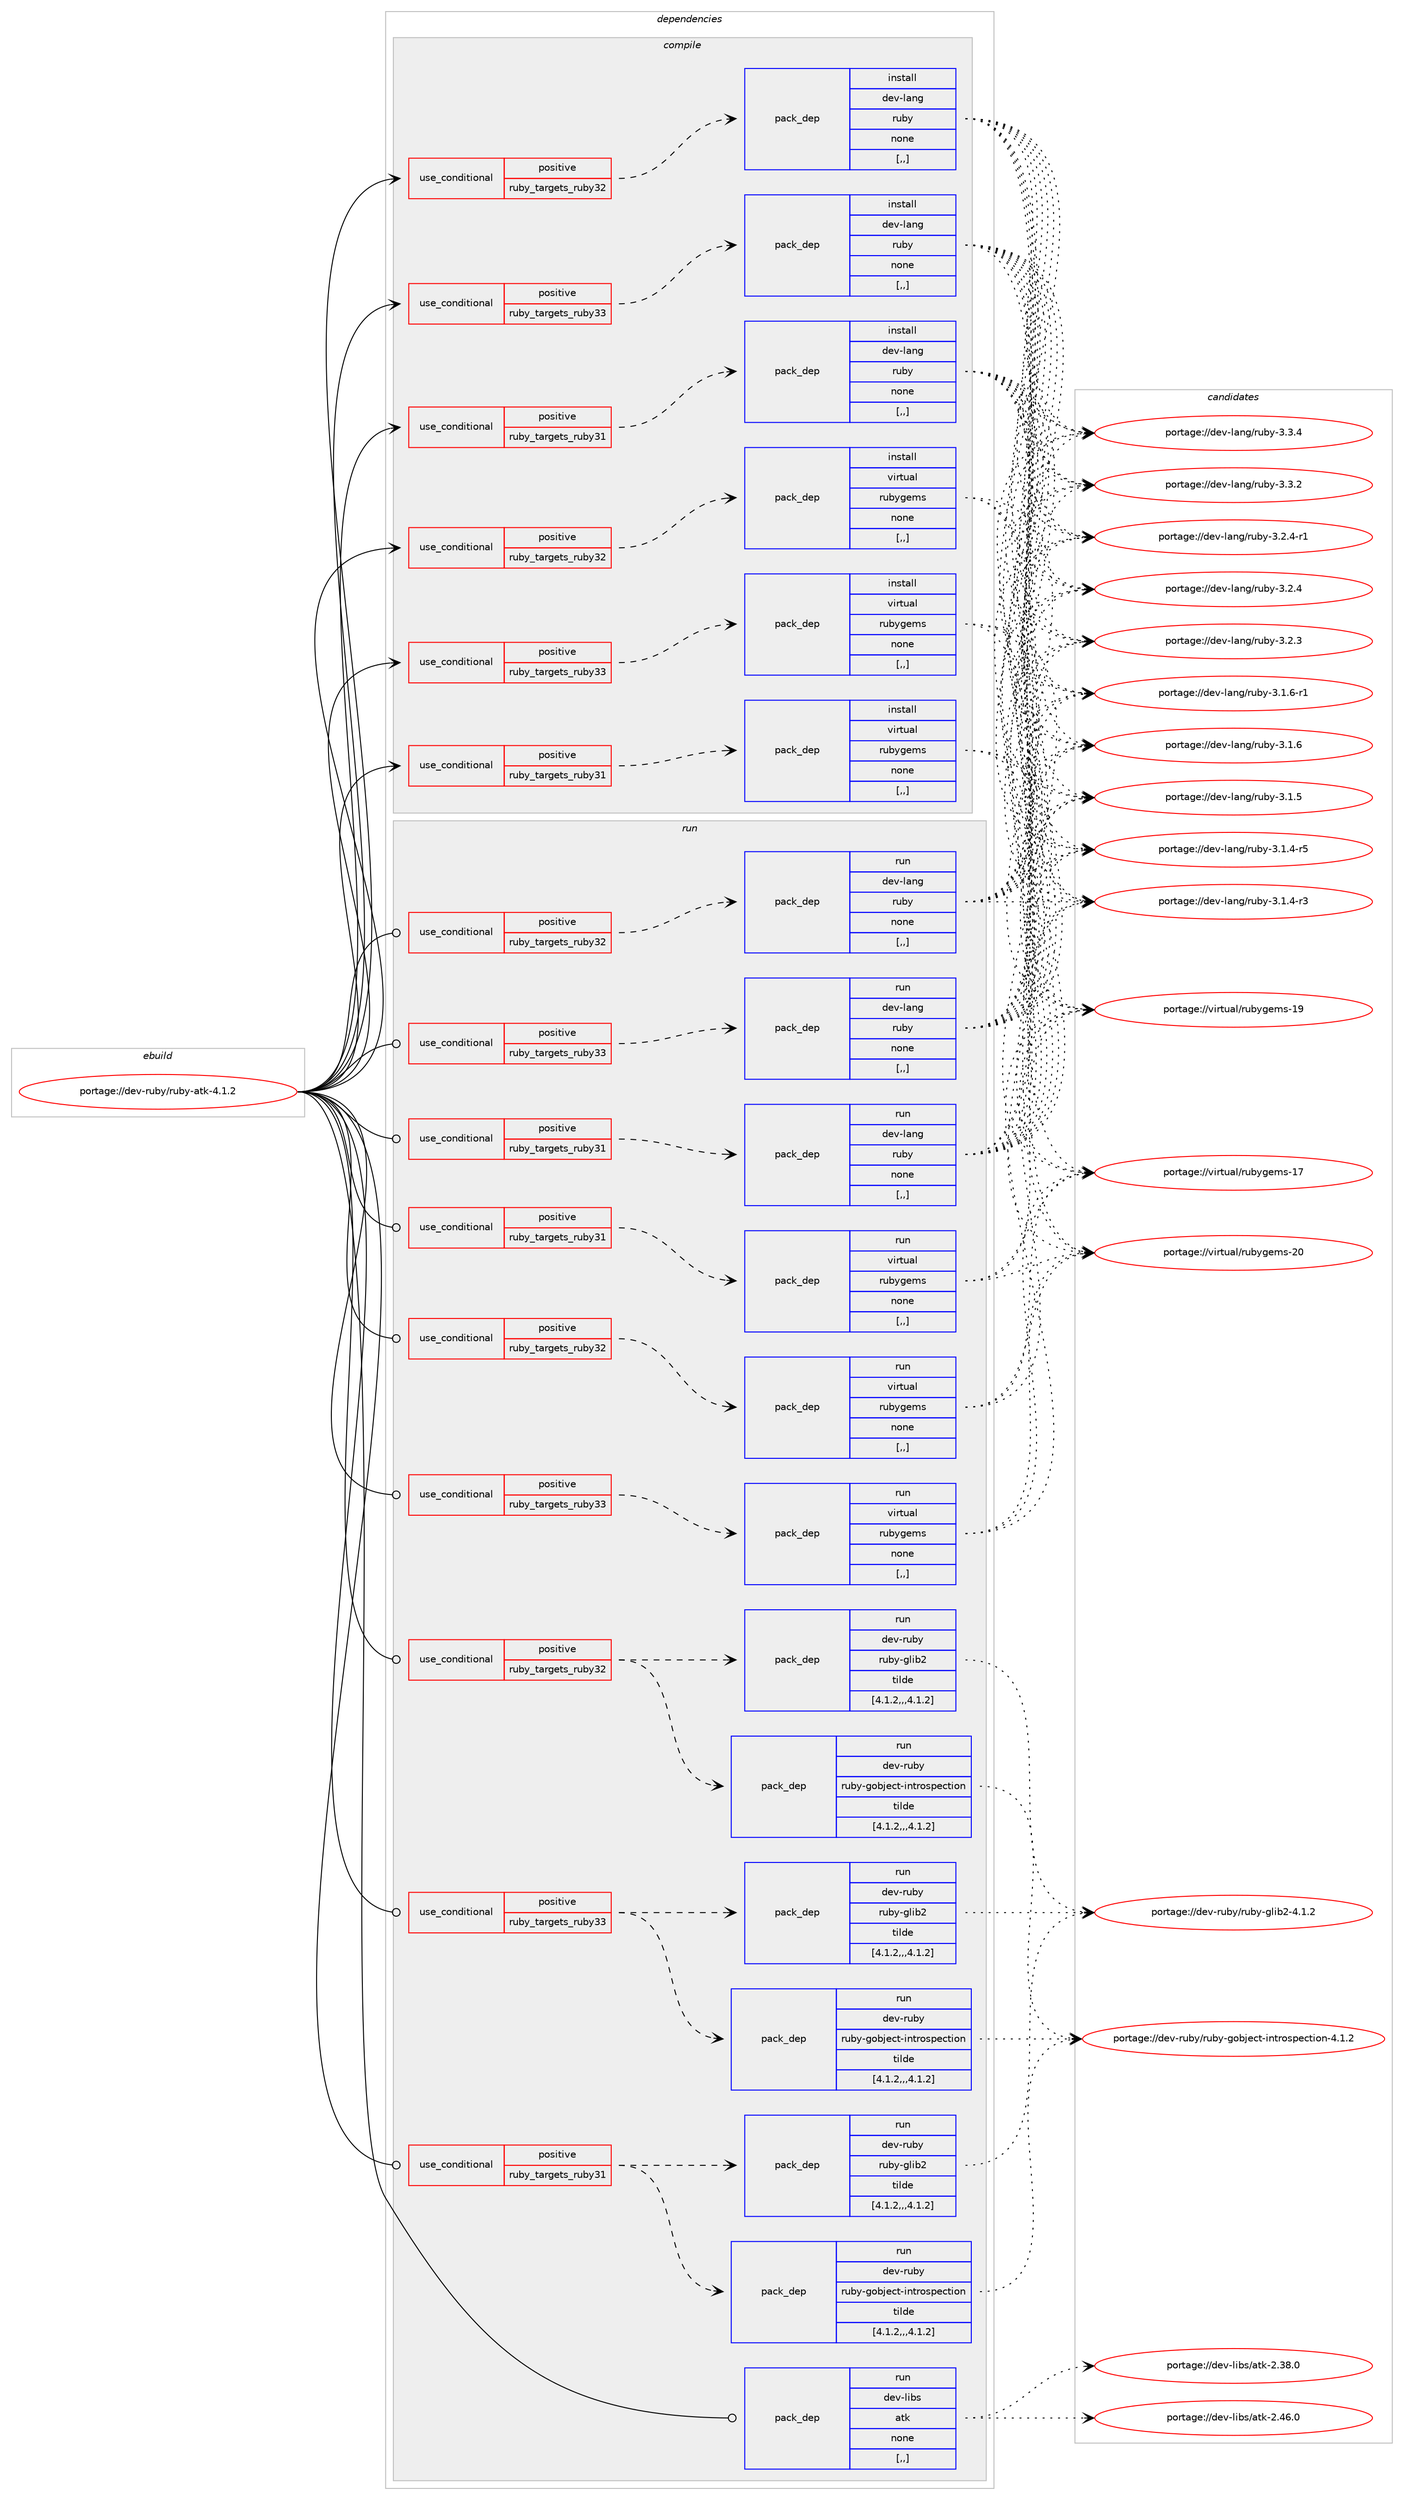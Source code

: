 digraph prolog {

# *************
# Graph options
# *************

newrank=true;
concentrate=true;
compound=true;
graph [rankdir=LR,fontname=Helvetica,fontsize=10,ranksep=1.5];#, ranksep=2.5, nodesep=0.2];
edge  [arrowhead=vee];
node  [fontname=Helvetica,fontsize=10];

# **********
# The ebuild
# **********

subgraph cluster_leftcol {
color=gray;
label=<<i>ebuild</i>>;
id [label="portage://dev-ruby/ruby-atk-4.1.2", color=red, width=4, href="../dev-ruby/ruby-atk-4.1.2.svg"];
}

# ****************
# The dependencies
# ****************

subgraph cluster_midcol {
color=gray;
label=<<i>dependencies</i>>;
subgraph cluster_compile {
fillcolor="#eeeeee";
style=filled;
label=<<i>compile</i>>;
subgraph cond55205 {
dependency200118 [label=<<TABLE BORDER="0" CELLBORDER="1" CELLSPACING="0" CELLPADDING="4"><TR><TD ROWSPAN="3" CELLPADDING="10">use_conditional</TD></TR><TR><TD>positive</TD></TR><TR><TD>ruby_targets_ruby31</TD></TR></TABLE>>, shape=none, color=red];
subgraph pack143512 {
dependency200119 [label=<<TABLE BORDER="0" CELLBORDER="1" CELLSPACING="0" CELLPADDING="4" WIDTH="220"><TR><TD ROWSPAN="6" CELLPADDING="30">pack_dep</TD></TR><TR><TD WIDTH="110">install</TD></TR><TR><TD>dev-lang</TD></TR><TR><TD>ruby</TD></TR><TR><TD>none</TD></TR><TR><TD>[,,]</TD></TR></TABLE>>, shape=none, color=blue];
}
dependency200118:e -> dependency200119:w [weight=20,style="dashed",arrowhead="vee"];
}
id:e -> dependency200118:w [weight=20,style="solid",arrowhead="vee"];
subgraph cond55206 {
dependency200120 [label=<<TABLE BORDER="0" CELLBORDER="1" CELLSPACING="0" CELLPADDING="4"><TR><TD ROWSPAN="3" CELLPADDING="10">use_conditional</TD></TR><TR><TD>positive</TD></TR><TR><TD>ruby_targets_ruby31</TD></TR></TABLE>>, shape=none, color=red];
subgraph pack143513 {
dependency200121 [label=<<TABLE BORDER="0" CELLBORDER="1" CELLSPACING="0" CELLPADDING="4" WIDTH="220"><TR><TD ROWSPAN="6" CELLPADDING="30">pack_dep</TD></TR><TR><TD WIDTH="110">install</TD></TR><TR><TD>virtual</TD></TR><TR><TD>rubygems</TD></TR><TR><TD>none</TD></TR><TR><TD>[,,]</TD></TR></TABLE>>, shape=none, color=blue];
}
dependency200120:e -> dependency200121:w [weight=20,style="dashed",arrowhead="vee"];
}
id:e -> dependency200120:w [weight=20,style="solid",arrowhead="vee"];
subgraph cond55207 {
dependency200122 [label=<<TABLE BORDER="0" CELLBORDER="1" CELLSPACING="0" CELLPADDING="4"><TR><TD ROWSPAN="3" CELLPADDING="10">use_conditional</TD></TR><TR><TD>positive</TD></TR><TR><TD>ruby_targets_ruby32</TD></TR></TABLE>>, shape=none, color=red];
subgraph pack143514 {
dependency200123 [label=<<TABLE BORDER="0" CELLBORDER="1" CELLSPACING="0" CELLPADDING="4" WIDTH="220"><TR><TD ROWSPAN="6" CELLPADDING="30">pack_dep</TD></TR><TR><TD WIDTH="110">install</TD></TR><TR><TD>dev-lang</TD></TR><TR><TD>ruby</TD></TR><TR><TD>none</TD></TR><TR><TD>[,,]</TD></TR></TABLE>>, shape=none, color=blue];
}
dependency200122:e -> dependency200123:w [weight=20,style="dashed",arrowhead="vee"];
}
id:e -> dependency200122:w [weight=20,style="solid",arrowhead="vee"];
subgraph cond55208 {
dependency200124 [label=<<TABLE BORDER="0" CELLBORDER="1" CELLSPACING="0" CELLPADDING="4"><TR><TD ROWSPAN="3" CELLPADDING="10">use_conditional</TD></TR><TR><TD>positive</TD></TR><TR><TD>ruby_targets_ruby32</TD></TR></TABLE>>, shape=none, color=red];
subgraph pack143515 {
dependency200125 [label=<<TABLE BORDER="0" CELLBORDER="1" CELLSPACING="0" CELLPADDING="4" WIDTH="220"><TR><TD ROWSPAN="6" CELLPADDING="30">pack_dep</TD></TR><TR><TD WIDTH="110">install</TD></TR><TR><TD>virtual</TD></TR><TR><TD>rubygems</TD></TR><TR><TD>none</TD></TR><TR><TD>[,,]</TD></TR></TABLE>>, shape=none, color=blue];
}
dependency200124:e -> dependency200125:w [weight=20,style="dashed",arrowhead="vee"];
}
id:e -> dependency200124:w [weight=20,style="solid",arrowhead="vee"];
subgraph cond55209 {
dependency200126 [label=<<TABLE BORDER="0" CELLBORDER="1" CELLSPACING="0" CELLPADDING="4"><TR><TD ROWSPAN="3" CELLPADDING="10">use_conditional</TD></TR><TR><TD>positive</TD></TR><TR><TD>ruby_targets_ruby33</TD></TR></TABLE>>, shape=none, color=red];
subgraph pack143516 {
dependency200127 [label=<<TABLE BORDER="0" CELLBORDER="1" CELLSPACING="0" CELLPADDING="4" WIDTH="220"><TR><TD ROWSPAN="6" CELLPADDING="30">pack_dep</TD></TR><TR><TD WIDTH="110">install</TD></TR><TR><TD>dev-lang</TD></TR><TR><TD>ruby</TD></TR><TR><TD>none</TD></TR><TR><TD>[,,]</TD></TR></TABLE>>, shape=none, color=blue];
}
dependency200126:e -> dependency200127:w [weight=20,style="dashed",arrowhead="vee"];
}
id:e -> dependency200126:w [weight=20,style="solid",arrowhead="vee"];
subgraph cond55210 {
dependency200128 [label=<<TABLE BORDER="0" CELLBORDER="1" CELLSPACING="0" CELLPADDING="4"><TR><TD ROWSPAN="3" CELLPADDING="10">use_conditional</TD></TR><TR><TD>positive</TD></TR><TR><TD>ruby_targets_ruby33</TD></TR></TABLE>>, shape=none, color=red];
subgraph pack143517 {
dependency200129 [label=<<TABLE BORDER="0" CELLBORDER="1" CELLSPACING="0" CELLPADDING="4" WIDTH="220"><TR><TD ROWSPAN="6" CELLPADDING="30">pack_dep</TD></TR><TR><TD WIDTH="110">install</TD></TR><TR><TD>virtual</TD></TR><TR><TD>rubygems</TD></TR><TR><TD>none</TD></TR><TR><TD>[,,]</TD></TR></TABLE>>, shape=none, color=blue];
}
dependency200128:e -> dependency200129:w [weight=20,style="dashed",arrowhead="vee"];
}
id:e -> dependency200128:w [weight=20,style="solid",arrowhead="vee"];
}
subgraph cluster_compileandrun {
fillcolor="#eeeeee";
style=filled;
label=<<i>compile and run</i>>;
}
subgraph cluster_run {
fillcolor="#eeeeee";
style=filled;
label=<<i>run</i>>;
subgraph cond55211 {
dependency200130 [label=<<TABLE BORDER="0" CELLBORDER="1" CELLSPACING="0" CELLPADDING="4"><TR><TD ROWSPAN="3" CELLPADDING="10">use_conditional</TD></TR><TR><TD>positive</TD></TR><TR><TD>ruby_targets_ruby31</TD></TR></TABLE>>, shape=none, color=red];
subgraph pack143518 {
dependency200131 [label=<<TABLE BORDER="0" CELLBORDER="1" CELLSPACING="0" CELLPADDING="4" WIDTH="220"><TR><TD ROWSPAN="6" CELLPADDING="30">pack_dep</TD></TR><TR><TD WIDTH="110">run</TD></TR><TR><TD>dev-lang</TD></TR><TR><TD>ruby</TD></TR><TR><TD>none</TD></TR><TR><TD>[,,]</TD></TR></TABLE>>, shape=none, color=blue];
}
dependency200130:e -> dependency200131:w [weight=20,style="dashed",arrowhead="vee"];
}
id:e -> dependency200130:w [weight=20,style="solid",arrowhead="odot"];
subgraph cond55212 {
dependency200132 [label=<<TABLE BORDER="0" CELLBORDER="1" CELLSPACING="0" CELLPADDING="4"><TR><TD ROWSPAN="3" CELLPADDING="10">use_conditional</TD></TR><TR><TD>positive</TD></TR><TR><TD>ruby_targets_ruby31</TD></TR></TABLE>>, shape=none, color=red];
subgraph pack143519 {
dependency200133 [label=<<TABLE BORDER="0" CELLBORDER="1" CELLSPACING="0" CELLPADDING="4" WIDTH="220"><TR><TD ROWSPAN="6" CELLPADDING="30">pack_dep</TD></TR><TR><TD WIDTH="110">run</TD></TR><TR><TD>dev-ruby</TD></TR><TR><TD>ruby-glib2</TD></TR><TR><TD>tilde</TD></TR><TR><TD>[4.1.2,,,4.1.2]</TD></TR></TABLE>>, shape=none, color=blue];
}
dependency200132:e -> dependency200133:w [weight=20,style="dashed",arrowhead="vee"];
subgraph pack143520 {
dependency200134 [label=<<TABLE BORDER="0" CELLBORDER="1" CELLSPACING="0" CELLPADDING="4" WIDTH="220"><TR><TD ROWSPAN="6" CELLPADDING="30">pack_dep</TD></TR><TR><TD WIDTH="110">run</TD></TR><TR><TD>dev-ruby</TD></TR><TR><TD>ruby-gobject-introspection</TD></TR><TR><TD>tilde</TD></TR><TR><TD>[4.1.2,,,4.1.2]</TD></TR></TABLE>>, shape=none, color=blue];
}
dependency200132:e -> dependency200134:w [weight=20,style="dashed",arrowhead="vee"];
}
id:e -> dependency200132:w [weight=20,style="solid",arrowhead="odot"];
subgraph cond55213 {
dependency200135 [label=<<TABLE BORDER="0" CELLBORDER="1" CELLSPACING="0" CELLPADDING="4"><TR><TD ROWSPAN="3" CELLPADDING="10">use_conditional</TD></TR><TR><TD>positive</TD></TR><TR><TD>ruby_targets_ruby31</TD></TR></TABLE>>, shape=none, color=red];
subgraph pack143521 {
dependency200136 [label=<<TABLE BORDER="0" CELLBORDER="1" CELLSPACING="0" CELLPADDING="4" WIDTH="220"><TR><TD ROWSPAN="6" CELLPADDING="30">pack_dep</TD></TR><TR><TD WIDTH="110">run</TD></TR><TR><TD>virtual</TD></TR><TR><TD>rubygems</TD></TR><TR><TD>none</TD></TR><TR><TD>[,,]</TD></TR></TABLE>>, shape=none, color=blue];
}
dependency200135:e -> dependency200136:w [weight=20,style="dashed",arrowhead="vee"];
}
id:e -> dependency200135:w [weight=20,style="solid",arrowhead="odot"];
subgraph cond55214 {
dependency200137 [label=<<TABLE BORDER="0" CELLBORDER="1" CELLSPACING="0" CELLPADDING="4"><TR><TD ROWSPAN="3" CELLPADDING="10">use_conditional</TD></TR><TR><TD>positive</TD></TR><TR><TD>ruby_targets_ruby32</TD></TR></TABLE>>, shape=none, color=red];
subgraph pack143522 {
dependency200138 [label=<<TABLE BORDER="0" CELLBORDER="1" CELLSPACING="0" CELLPADDING="4" WIDTH="220"><TR><TD ROWSPAN="6" CELLPADDING="30">pack_dep</TD></TR><TR><TD WIDTH="110">run</TD></TR><TR><TD>dev-lang</TD></TR><TR><TD>ruby</TD></TR><TR><TD>none</TD></TR><TR><TD>[,,]</TD></TR></TABLE>>, shape=none, color=blue];
}
dependency200137:e -> dependency200138:w [weight=20,style="dashed",arrowhead="vee"];
}
id:e -> dependency200137:w [weight=20,style="solid",arrowhead="odot"];
subgraph cond55215 {
dependency200139 [label=<<TABLE BORDER="0" CELLBORDER="1" CELLSPACING="0" CELLPADDING="4"><TR><TD ROWSPAN="3" CELLPADDING="10">use_conditional</TD></TR><TR><TD>positive</TD></TR><TR><TD>ruby_targets_ruby32</TD></TR></TABLE>>, shape=none, color=red];
subgraph pack143523 {
dependency200140 [label=<<TABLE BORDER="0" CELLBORDER="1" CELLSPACING="0" CELLPADDING="4" WIDTH="220"><TR><TD ROWSPAN="6" CELLPADDING="30">pack_dep</TD></TR><TR><TD WIDTH="110">run</TD></TR><TR><TD>dev-ruby</TD></TR><TR><TD>ruby-glib2</TD></TR><TR><TD>tilde</TD></TR><TR><TD>[4.1.2,,,4.1.2]</TD></TR></TABLE>>, shape=none, color=blue];
}
dependency200139:e -> dependency200140:w [weight=20,style="dashed",arrowhead="vee"];
subgraph pack143524 {
dependency200141 [label=<<TABLE BORDER="0" CELLBORDER="1" CELLSPACING="0" CELLPADDING="4" WIDTH="220"><TR><TD ROWSPAN="6" CELLPADDING="30">pack_dep</TD></TR><TR><TD WIDTH="110">run</TD></TR><TR><TD>dev-ruby</TD></TR><TR><TD>ruby-gobject-introspection</TD></TR><TR><TD>tilde</TD></TR><TR><TD>[4.1.2,,,4.1.2]</TD></TR></TABLE>>, shape=none, color=blue];
}
dependency200139:e -> dependency200141:w [weight=20,style="dashed",arrowhead="vee"];
}
id:e -> dependency200139:w [weight=20,style="solid",arrowhead="odot"];
subgraph cond55216 {
dependency200142 [label=<<TABLE BORDER="0" CELLBORDER="1" CELLSPACING="0" CELLPADDING="4"><TR><TD ROWSPAN="3" CELLPADDING="10">use_conditional</TD></TR><TR><TD>positive</TD></TR><TR><TD>ruby_targets_ruby32</TD></TR></TABLE>>, shape=none, color=red];
subgraph pack143525 {
dependency200143 [label=<<TABLE BORDER="0" CELLBORDER="1" CELLSPACING="0" CELLPADDING="4" WIDTH="220"><TR><TD ROWSPAN="6" CELLPADDING="30">pack_dep</TD></TR><TR><TD WIDTH="110">run</TD></TR><TR><TD>virtual</TD></TR><TR><TD>rubygems</TD></TR><TR><TD>none</TD></TR><TR><TD>[,,]</TD></TR></TABLE>>, shape=none, color=blue];
}
dependency200142:e -> dependency200143:w [weight=20,style="dashed",arrowhead="vee"];
}
id:e -> dependency200142:w [weight=20,style="solid",arrowhead="odot"];
subgraph cond55217 {
dependency200144 [label=<<TABLE BORDER="0" CELLBORDER="1" CELLSPACING="0" CELLPADDING="4"><TR><TD ROWSPAN="3" CELLPADDING="10">use_conditional</TD></TR><TR><TD>positive</TD></TR><TR><TD>ruby_targets_ruby33</TD></TR></TABLE>>, shape=none, color=red];
subgraph pack143526 {
dependency200145 [label=<<TABLE BORDER="0" CELLBORDER="1" CELLSPACING="0" CELLPADDING="4" WIDTH="220"><TR><TD ROWSPAN="6" CELLPADDING="30">pack_dep</TD></TR><TR><TD WIDTH="110">run</TD></TR><TR><TD>dev-lang</TD></TR><TR><TD>ruby</TD></TR><TR><TD>none</TD></TR><TR><TD>[,,]</TD></TR></TABLE>>, shape=none, color=blue];
}
dependency200144:e -> dependency200145:w [weight=20,style="dashed",arrowhead="vee"];
}
id:e -> dependency200144:w [weight=20,style="solid",arrowhead="odot"];
subgraph cond55218 {
dependency200146 [label=<<TABLE BORDER="0" CELLBORDER="1" CELLSPACING="0" CELLPADDING="4"><TR><TD ROWSPAN="3" CELLPADDING="10">use_conditional</TD></TR><TR><TD>positive</TD></TR><TR><TD>ruby_targets_ruby33</TD></TR></TABLE>>, shape=none, color=red];
subgraph pack143527 {
dependency200147 [label=<<TABLE BORDER="0" CELLBORDER="1" CELLSPACING="0" CELLPADDING="4" WIDTH="220"><TR><TD ROWSPAN="6" CELLPADDING="30">pack_dep</TD></TR><TR><TD WIDTH="110">run</TD></TR><TR><TD>dev-ruby</TD></TR><TR><TD>ruby-glib2</TD></TR><TR><TD>tilde</TD></TR><TR><TD>[4.1.2,,,4.1.2]</TD></TR></TABLE>>, shape=none, color=blue];
}
dependency200146:e -> dependency200147:w [weight=20,style="dashed",arrowhead="vee"];
subgraph pack143528 {
dependency200148 [label=<<TABLE BORDER="0" CELLBORDER="1" CELLSPACING="0" CELLPADDING="4" WIDTH="220"><TR><TD ROWSPAN="6" CELLPADDING="30">pack_dep</TD></TR><TR><TD WIDTH="110">run</TD></TR><TR><TD>dev-ruby</TD></TR><TR><TD>ruby-gobject-introspection</TD></TR><TR><TD>tilde</TD></TR><TR><TD>[4.1.2,,,4.1.2]</TD></TR></TABLE>>, shape=none, color=blue];
}
dependency200146:e -> dependency200148:w [weight=20,style="dashed",arrowhead="vee"];
}
id:e -> dependency200146:w [weight=20,style="solid",arrowhead="odot"];
subgraph cond55219 {
dependency200149 [label=<<TABLE BORDER="0" CELLBORDER="1" CELLSPACING="0" CELLPADDING="4"><TR><TD ROWSPAN="3" CELLPADDING="10">use_conditional</TD></TR><TR><TD>positive</TD></TR><TR><TD>ruby_targets_ruby33</TD></TR></TABLE>>, shape=none, color=red];
subgraph pack143529 {
dependency200150 [label=<<TABLE BORDER="0" CELLBORDER="1" CELLSPACING="0" CELLPADDING="4" WIDTH="220"><TR><TD ROWSPAN="6" CELLPADDING="30">pack_dep</TD></TR><TR><TD WIDTH="110">run</TD></TR><TR><TD>virtual</TD></TR><TR><TD>rubygems</TD></TR><TR><TD>none</TD></TR><TR><TD>[,,]</TD></TR></TABLE>>, shape=none, color=blue];
}
dependency200149:e -> dependency200150:w [weight=20,style="dashed",arrowhead="vee"];
}
id:e -> dependency200149:w [weight=20,style="solid",arrowhead="odot"];
subgraph pack143530 {
dependency200151 [label=<<TABLE BORDER="0" CELLBORDER="1" CELLSPACING="0" CELLPADDING="4" WIDTH="220"><TR><TD ROWSPAN="6" CELLPADDING="30">pack_dep</TD></TR><TR><TD WIDTH="110">run</TD></TR><TR><TD>dev-libs</TD></TR><TR><TD>atk</TD></TR><TR><TD>none</TD></TR><TR><TD>[,,]</TD></TR></TABLE>>, shape=none, color=blue];
}
id:e -> dependency200151:w [weight=20,style="solid",arrowhead="odot"];
}
}

# **************
# The candidates
# **************

subgraph cluster_choices {
rank=same;
color=gray;
label=<<i>candidates</i>>;

subgraph choice143512 {
color=black;
nodesep=1;
choice10010111845108971101034711411798121455146514652 [label="portage://dev-lang/ruby-3.3.4", color=red, width=4,href="../dev-lang/ruby-3.3.4.svg"];
choice10010111845108971101034711411798121455146514650 [label="portage://dev-lang/ruby-3.3.2", color=red, width=4,href="../dev-lang/ruby-3.3.2.svg"];
choice100101118451089711010347114117981214551465046524511449 [label="portage://dev-lang/ruby-3.2.4-r1", color=red, width=4,href="../dev-lang/ruby-3.2.4-r1.svg"];
choice10010111845108971101034711411798121455146504652 [label="portage://dev-lang/ruby-3.2.4", color=red, width=4,href="../dev-lang/ruby-3.2.4.svg"];
choice10010111845108971101034711411798121455146504651 [label="portage://dev-lang/ruby-3.2.3", color=red, width=4,href="../dev-lang/ruby-3.2.3.svg"];
choice100101118451089711010347114117981214551464946544511449 [label="portage://dev-lang/ruby-3.1.6-r1", color=red, width=4,href="../dev-lang/ruby-3.1.6-r1.svg"];
choice10010111845108971101034711411798121455146494654 [label="portage://dev-lang/ruby-3.1.6", color=red, width=4,href="../dev-lang/ruby-3.1.6.svg"];
choice10010111845108971101034711411798121455146494653 [label="portage://dev-lang/ruby-3.1.5", color=red, width=4,href="../dev-lang/ruby-3.1.5.svg"];
choice100101118451089711010347114117981214551464946524511453 [label="portage://dev-lang/ruby-3.1.4-r5", color=red, width=4,href="../dev-lang/ruby-3.1.4-r5.svg"];
choice100101118451089711010347114117981214551464946524511451 [label="portage://dev-lang/ruby-3.1.4-r3", color=red, width=4,href="../dev-lang/ruby-3.1.4-r3.svg"];
dependency200119:e -> choice10010111845108971101034711411798121455146514652:w [style=dotted,weight="100"];
dependency200119:e -> choice10010111845108971101034711411798121455146514650:w [style=dotted,weight="100"];
dependency200119:e -> choice100101118451089711010347114117981214551465046524511449:w [style=dotted,weight="100"];
dependency200119:e -> choice10010111845108971101034711411798121455146504652:w [style=dotted,weight="100"];
dependency200119:e -> choice10010111845108971101034711411798121455146504651:w [style=dotted,weight="100"];
dependency200119:e -> choice100101118451089711010347114117981214551464946544511449:w [style=dotted,weight="100"];
dependency200119:e -> choice10010111845108971101034711411798121455146494654:w [style=dotted,weight="100"];
dependency200119:e -> choice10010111845108971101034711411798121455146494653:w [style=dotted,weight="100"];
dependency200119:e -> choice100101118451089711010347114117981214551464946524511453:w [style=dotted,weight="100"];
dependency200119:e -> choice100101118451089711010347114117981214551464946524511451:w [style=dotted,weight="100"];
}
subgraph choice143513 {
color=black;
nodesep=1;
choice118105114116117971084711411798121103101109115455048 [label="portage://virtual/rubygems-20", color=red, width=4,href="../virtual/rubygems-20.svg"];
choice118105114116117971084711411798121103101109115454957 [label="portage://virtual/rubygems-19", color=red, width=4,href="../virtual/rubygems-19.svg"];
choice118105114116117971084711411798121103101109115454955 [label="portage://virtual/rubygems-17", color=red, width=4,href="../virtual/rubygems-17.svg"];
dependency200121:e -> choice118105114116117971084711411798121103101109115455048:w [style=dotted,weight="100"];
dependency200121:e -> choice118105114116117971084711411798121103101109115454957:w [style=dotted,weight="100"];
dependency200121:e -> choice118105114116117971084711411798121103101109115454955:w [style=dotted,weight="100"];
}
subgraph choice143514 {
color=black;
nodesep=1;
choice10010111845108971101034711411798121455146514652 [label="portage://dev-lang/ruby-3.3.4", color=red, width=4,href="../dev-lang/ruby-3.3.4.svg"];
choice10010111845108971101034711411798121455146514650 [label="portage://dev-lang/ruby-3.3.2", color=red, width=4,href="../dev-lang/ruby-3.3.2.svg"];
choice100101118451089711010347114117981214551465046524511449 [label="portage://dev-lang/ruby-3.2.4-r1", color=red, width=4,href="../dev-lang/ruby-3.2.4-r1.svg"];
choice10010111845108971101034711411798121455146504652 [label="portage://dev-lang/ruby-3.2.4", color=red, width=4,href="../dev-lang/ruby-3.2.4.svg"];
choice10010111845108971101034711411798121455146504651 [label="portage://dev-lang/ruby-3.2.3", color=red, width=4,href="../dev-lang/ruby-3.2.3.svg"];
choice100101118451089711010347114117981214551464946544511449 [label="portage://dev-lang/ruby-3.1.6-r1", color=red, width=4,href="../dev-lang/ruby-3.1.6-r1.svg"];
choice10010111845108971101034711411798121455146494654 [label="portage://dev-lang/ruby-3.1.6", color=red, width=4,href="../dev-lang/ruby-3.1.6.svg"];
choice10010111845108971101034711411798121455146494653 [label="portage://dev-lang/ruby-3.1.5", color=red, width=4,href="../dev-lang/ruby-3.1.5.svg"];
choice100101118451089711010347114117981214551464946524511453 [label="portage://dev-lang/ruby-3.1.4-r5", color=red, width=4,href="../dev-lang/ruby-3.1.4-r5.svg"];
choice100101118451089711010347114117981214551464946524511451 [label="portage://dev-lang/ruby-3.1.4-r3", color=red, width=4,href="../dev-lang/ruby-3.1.4-r3.svg"];
dependency200123:e -> choice10010111845108971101034711411798121455146514652:w [style=dotted,weight="100"];
dependency200123:e -> choice10010111845108971101034711411798121455146514650:w [style=dotted,weight="100"];
dependency200123:e -> choice100101118451089711010347114117981214551465046524511449:w [style=dotted,weight="100"];
dependency200123:e -> choice10010111845108971101034711411798121455146504652:w [style=dotted,weight="100"];
dependency200123:e -> choice10010111845108971101034711411798121455146504651:w [style=dotted,weight="100"];
dependency200123:e -> choice100101118451089711010347114117981214551464946544511449:w [style=dotted,weight="100"];
dependency200123:e -> choice10010111845108971101034711411798121455146494654:w [style=dotted,weight="100"];
dependency200123:e -> choice10010111845108971101034711411798121455146494653:w [style=dotted,weight="100"];
dependency200123:e -> choice100101118451089711010347114117981214551464946524511453:w [style=dotted,weight="100"];
dependency200123:e -> choice100101118451089711010347114117981214551464946524511451:w [style=dotted,weight="100"];
}
subgraph choice143515 {
color=black;
nodesep=1;
choice118105114116117971084711411798121103101109115455048 [label="portage://virtual/rubygems-20", color=red, width=4,href="../virtual/rubygems-20.svg"];
choice118105114116117971084711411798121103101109115454957 [label="portage://virtual/rubygems-19", color=red, width=4,href="../virtual/rubygems-19.svg"];
choice118105114116117971084711411798121103101109115454955 [label="portage://virtual/rubygems-17", color=red, width=4,href="../virtual/rubygems-17.svg"];
dependency200125:e -> choice118105114116117971084711411798121103101109115455048:w [style=dotted,weight="100"];
dependency200125:e -> choice118105114116117971084711411798121103101109115454957:w [style=dotted,weight="100"];
dependency200125:e -> choice118105114116117971084711411798121103101109115454955:w [style=dotted,weight="100"];
}
subgraph choice143516 {
color=black;
nodesep=1;
choice10010111845108971101034711411798121455146514652 [label="portage://dev-lang/ruby-3.3.4", color=red, width=4,href="../dev-lang/ruby-3.3.4.svg"];
choice10010111845108971101034711411798121455146514650 [label="portage://dev-lang/ruby-3.3.2", color=red, width=4,href="../dev-lang/ruby-3.3.2.svg"];
choice100101118451089711010347114117981214551465046524511449 [label="portage://dev-lang/ruby-3.2.4-r1", color=red, width=4,href="../dev-lang/ruby-3.2.4-r1.svg"];
choice10010111845108971101034711411798121455146504652 [label="portage://dev-lang/ruby-3.2.4", color=red, width=4,href="../dev-lang/ruby-3.2.4.svg"];
choice10010111845108971101034711411798121455146504651 [label="portage://dev-lang/ruby-3.2.3", color=red, width=4,href="../dev-lang/ruby-3.2.3.svg"];
choice100101118451089711010347114117981214551464946544511449 [label="portage://dev-lang/ruby-3.1.6-r1", color=red, width=4,href="../dev-lang/ruby-3.1.6-r1.svg"];
choice10010111845108971101034711411798121455146494654 [label="portage://dev-lang/ruby-3.1.6", color=red, width=4,href="../dev-lang/ruby-3.1.6.svg"];
choice10010111845108971101034711411798121455146494653 [label="portage://dev-lang/ruby-3.1.5", color=red, width=4,href="../dev-lang/ruby-3.1.5.svg"];
choice100101118451089711010347114117981214551464946524511453 [label="portage://dev-lang/ruby-3.1.4-r5", color=red, width=4,href="../dev-lang/ruby-3.1.4-r5.svg"];
choice100101118451089711010347114117981214551464946524511451 [label="portage://dev-lang/ruby-3.1.4-r3", color=red, width=4,href="../dev-lang/ruby-3.1.4-r3.svg"];
dependency200127:e -> choice10010111845108971101034711411798121455146514652:w [style=dotted,weight="100"];
dependency200127:e -> choice10010111845108971101034711411798121455146514650:w [style=dotted,weight="100"];
dependency200127:e -> choice100101118451089711010347114117981214551465046524511449:w [style=dotted,weight="100"];
dependency200127:e -> choice10010111845108971101034711411798121455146504652:w [style=dotted,weight="100"];
dependency200127:e -> choice10010111845108971101034711411798121455146504651:w [style=dotted,weight="100"];
dependency200127:e -> choice100101118451089711010347114117981214551464946544511449:w [style=dotted,weight="100"];
dependency200127:e -> choice10010111845108971101034711411798121455146494654:w [style=dotted,weight="100"];
dependency200127:e -> choice10010111845108971101034711411798121455146494653:w [style=dotted,weight="100"];
dependency200127:e -> choice100101118451089711010347114117981214551464946524511453:w [style=dotted,weight="100"];
dependency200127:e -> choice100101118451089711010347114117981214551464946524511451:w [style=dotted,weight="100"];
}
subgraph choice143517 {
color=black;
nodesep=1;
choice118105114116117971084711411798121103101109115455048 [label="portage://virtual/rubygems-20", color=red, width=4,href="../virtual/rubygems-20.svg"];
choice118105114116117971084711411798121103101109115454957 [label="portage://virtual/rubygems-19", color=red, width=4,href="../virtual/rubygems-19.svg"];
choice118105114116117971084711411798121103101109115454955 [label="portage://virtual/rubygems-17", color=red, width=4,href="../virtual/rubygems-17.svg"];
dependency200129:e -> choice118105114116117971084711411798121103101109115455048:w [style=dotted,weight="100"];
dependency200129:e -> choice118105114116117971084711411798121103101109115454957:w [style=dotted,weight="100"];
dependency200129:e -> choice118105114116117971084711411798121103101109115454955:w [style=dotted,weight="100"];
}
subgraph choice143518 {
color=black;
nodesep=1;
choice10010111845108971101034711411798121455146514652 [label="portage://dev-lang/ruby-3.3.4", color=red, width=4,href="../dev-lang/ruby-3.3.4.svg"];
choice10010111845108971101034711411798121455146514650 [label="portage://dev-lang/ruby-3.3.2", color=red, width=4,href="../dev-lang/ruby-3.3.2.svg"];
choice100101118451089711010347114117981214551465046524511449 [label="portage://dev-lang/ruby-3.2.4-r1", color=red, width=4,href="../dev-lang/ruby-3.2.4-r1.svg"];
choice10010111845108971101034711411798121455146504652 [label="portage://dev-lang/ruby-3.2.4", color=red, width=4,href="../dev-lang/ruby-3.2.4.svg"];
choice10010111845108971101034711411798121455146504651 [label="portage://dev-lang/ruby-3.2.3", color=red, width=4,href="../dev-lang/ruby-3.2.3.svg"];
choice100101118451089711010347114117981214551464946544511449 [label="portage://dev-lang/ruby-3.1.6-r1", color=red, width=4,href="../dev-lang/ruby-3.1.6-r1.svg"];
choice10010111845108971101034711411798121455146494654 [label="portage://dev-lang/ruby-3.1.6", color=red, width=4,href="../dev-lang/ruby-3.1.6.svg"];
choice10010111845108971101034711411798121455146494653 [label="portage://dev-lang/ruby-3.1.5", color=red, width=4,href="../dev-lang/ruby-3.1.5.svg"];
choice100101118451089711010347114117981214551464946524511453 [label="portage://dev-lang/ruby-3.1.4-r5", color=red, width=4,href="../dev-lang/ruby-3.1.4-r5.svg"];
choice100101118451089711010347114117981214551464946524511451 [label="portage://dev-lang/ruby-3.1.4-r3", color=red, width=4,href="../dev-lang/ruby-3.1.4-r3.svg"];
dependency200131:e -> choice10010111845108971101034711411798121455146514652:w [style=dotted,weight="100"];
dependency200131:e -> choice10010111845108971101034711411798121455146514650:w [style=dotted,weight="100"];
dependency200131:e -> choice100101118451089711010347114117981214551465046524511449:w [style=dotted,weight="100"];
dependency200131:e -> choice10010111845108971101034711411798121455146504652:w [style=dotted,weight="100"];
dependency200131:e -> choice10010111845108971101034711411798121455146504651:w [style=dotted,weight="100"];
dependency200131:e -> choice100101118451089711010347114117981214551464946544511449:w [style=dotted,weight="100"];
dependency200131:e -> choice10010111845108971101034711411798121455146494654:w [style=dotted,weight="100"];
dependency200131:e -> choice10010111845108971101034711411798121455146494653:w [style=dotted,weight="100"];
dependency200131:e -> choice100101118451089711010347114117981214551464946524511453:w [style=dotted,weight="100"];
dependency200131:e -> choice100101118451089711010347114117981214551464946524511451:w [style=dotted,weight="100"];
}
subgraph choice143519 {
color=black;
nodesep=1;
choice10010111845114117981214711411798121451031081059850455246494650 [label="portage://dev-ruby/ruby-glib2-4.1.2", color=red, width=4,href="../dev-ruby/ruby-glib2-4.1.2.svg"];
dependency200133:e -> choice10010111845114117981214711411798121451031081059850455246494650:w [style=dotted,weight="100"];
}
subgraph choice143520 {
color=black;
nodesep=1;
choice100101118451141179812147114117981214510311198106101991164510511011611411111511210199116105111110455246494650 [label="portage://dev-ruby/ruby-gobject-introspection-4.1.2", color=red, width=4,href="../dev-ruby/ruby-gobject-introspection-4.1.2.svg"];
dependency200134:e -> choice100101118451141179812147114117981214510311198106101991164510511011611411111511210199116105111110455246494650:w [style=dotted,weight="100"];
}
subgraph choice143521 {
color=black;
nodesep=1;
choice118105114116117971084711411798121103101109115455048 [label="portage://virtual/rubygems-20", color=red, width=4,href="../virtual/rubygems-20.svg"];
choice118105114116117971084711411798121103101109115454957 [label="portage://virtual/rubygems-19", color=red, width=4,href="../virtual/rubygems-19.svg"];
choice118105114116117971084711411798121103101109115454955 [label="portage://virtual/rubygems-17", color=red, width=4,href="../virtual/rubygems-17.svg"];
dependency200136:e -> choice118105114116117971084711411798121103101109115455048:w [style=dotted,weight="100"];
dependency200136:e -> choice118105114116117971084711411798121103101109115454957:w [style=dotted,weight="100"];
dependency200136:e -> choice118105114116117971084711411798121103101109115454955:w [style=dotted,weight="100"];
}
subgraph choice143522 {
color=black;
nodesep=1;
choice10010111845108971101034711411798121455146514652 [label="portage://dev-lang/ruby-3.3.4", color=red, width=4,href="../dev-lang/ruby-3.3.4.svg"];
choice10010111845108971101034711411798121455146514650 [label="portage://dev-lang/ruby-3.3.2", color=red, width=4,href="../dev-lang/ruby-3.3.2.svg"];
choice100101118451089711010347114117981214551465046524511449 [label="portage://dev-lang/ruby-3.2.4-r1", color=red, width=4,href="../dev-lang/ruby-3.2.4-r1.svg"];
choice10010111845108971101034711411798121455146504652 [label="portage://dev-lang/ruby-3.2.4", color=red, width=4,href="../dev-lang/ruby-3.2.4.svg"];
choice10010111845108971101034711411798121455146504651 [label="portage://dev-lang/ruby-3.2.3", color=red, width=4,href="../dev-lang/ruby-3.2.3.svg"];
choice100101118451089711010347114117981214551464946544511449 [label="portage://dev-lang/ruby-3.1.6-r1", color=red, width=4,href="../dev-lang/ruby-3.1.6-r1.svg"];
choice10010111845108971101034711411798121455146494654 [label="portage://dev-lang/ruby-3.1.6", color=red, width=4,href="../dev-lang/ruby-3.1.6.svg"];
choice10010111845108971101034711411798121455146494653 [label="portage://dev-lang/ruby-3.1.5", color=red, width=4,href="../dev-lang/ruby-3.1.5.svg"];
choice100101118451089711010347114117981214551464946524511453 [label="portage://dev-lang/ruby-3.1.4-r5", color=red, width=4,href="../dev-lang/ruby-3.1.4-r5.svg"];
choice100101118451089711010347114117981214551464946524511451 [label="portage://dev-lang/ruby-3.1.4-r3", color=red, width=4,href="../dev-lang/ruby-3.1.4-r3.svg"];
dependency200138:e -> choice10010111845108971101034711411798121455146514652:w [style=dotted,weight="100"];
dependency200138:e -> choice10010111845108971101034711411798121455146514650:w [style=dotted,weight="100"];
dependency200138:e -> choice100101118451089711010347114117981214551465046524511449:w [style=dotted,weight="100"];
dependency200138:e -> choice10010111845108971101034711411798121455146504652:w [style=dotted,weight="100"];
dependency200138:e -> choice10010111845108971101034711411798121455146504651:w [style=dotted,weight="100"];
dependency200138:e -> choice100101118451089711010347114117981214551464946544511449:w [style=dotted,weight="100"];
dependency200138:e -> choice10010111845108971101034711411798121455146494654:w [style=dotted,weight="100"];
dependency200138:e -> choice10010111845108971101034711411798121455146494653:w [style=dotted,weight="100"];
dependency200138:e -> choice100101118451089711010347114117981214551464946524511453:w [style=dotted,weight="100"];
dependency200138:e -> choice100101118451089711010347114117981214551464946524511451:w [style=dotted,weight="100"];
}
subgraph choice143523 {
color=black;
nodesep=1;
choice10010111845114117981214711411798121451031081059850455246494650 [label="portage://dev-ruby/ruby-glib2-4.1.2", color=red, width=4,href="../dev-ruby/ruby-glib2-4.1.2.svg"];
dependency200140:e -> choice10010111845114117981214711411798121451031081059850455246494650:w [style=dotted,weight="100"];
}
subgraph choice143524 {
color=black;
nodesep=1;
choice100101118451141179812147114117981214510311198106101991164510511011611411111511210199116105111110455246494650 [label="portage://dev-ruby/ruby-gobject-introspection-4.1.2", color=red, width=4,href="../dev-ruby/ruby-gobject-introspection-4.1.2.svg"];
dependency200141:e -> choice100101118451141179812147114117981214510311198106101991164510511011611411111511210199116105111110455246494650:w [style=dotted,weight="100"];
}
subgraph choice143525 {
color=black;
nodesep=1;
choice118105114116117971084711411798121103101109115455048 [label="portage://virtual/rubygems-20", color=red, width=4,href="../virtual/rubygems-20.svg"];
choice118105114116117971084711411798121103101109115454957 [label="portage://virtual/rubygems-19", color=red, width=4,href="../virtual/rubygems-19.svg"];
choice118105114116117971084711411798121103101109115454955 [label="portage://virtual/rubygems-17", color=red, width=4,href="../virtual/rubygems-17.svg"];
dependency200143:e -> choice118105114116117971084711411798121103101109115455048:w [style=dotted,weight="100"];
dependency200143:e -> choice118105114116117971084711411798121103101109115454957:w [style=dotted,weight="100"];
dependency200143:e -> choice118105114116117971084711411798121103101109115454955:w [style=dotted,weight="100"];
}
subgraph choice143526 {
color=black;
nodesep=1;
choice10010111845108971101034711411798121455146514652 [label="portage://dev-lang/ruby-3.3.4", color=red, width=4,href="../dev-lang/ruby-3.3.4.svg"];
choice10010111845108971101034711411798121455146514650 [label="portage://dev-lang/ruby-3.3.2", color=red, width=4,href="../dev-lang/ruby-3.3.2.svg"];
choice100101118451089711010347114117981214551465046524511449 [label="portage://dev-lang/ruby-3.2.4-r1", color=red, width=4,href="../dev-lang/ruby-3.2.4-r1.svg"];
choice10010111845108971101034711411798121455146504652 [label="portage://dev-lang/ruby-3.2.4", color=red, width=4,href="../dev-lang/ruby-3.2.4.svg"];
choice10010111845108971101034711411798121455146504651 [label="portage://dev-lang/ruby-3.2.3", color=red, width=4,href="../dev-lang/ruby-3.2.3.svg"];
choice100101118451089711010347114117981214551464946544511449 [label="portage://dev-lang/ruby-3.1.6-r1", color=red, width=4,href="../dev-lang/ruby-3.1.6-r1.svg"];
choice10010111845108971101034711411798121455146494654 [label="portage://dev-lang/ruby-3.1.6", color=red, width=4,href="../dev-lang/ruby-3.1.6.svg"];
choice10010111845108971101034711411798121455146494653 [label="portage://dev-lang/ruby-3.1.5", color=red, width=4,href="../dev-lang/ruby-3.1.5.svg"];
choice100101118451089711010347114117981214551464946524511453 [label="portage://dev-lang/ruby-3.1.4-r5", color=red, width=4,href="../dev-lang/ruby-3.1.4-r5.svg"];
choice100101118451089711010347114117981214551464946524511451 [label="portage://dev-lang/ruby-3.1.4-r3", color=red, width=4,href="../dev-lang/ruby-3.1.4-r3.svg"];
dependency200145:e -> choice10010111845108971101034711411798121455146514652:w [style=dotted,weight="100"];
dependency200145:e -> choice10010111845108971101034711411798121455146514650:w [style=dotted,weight="100"];
dependency200145:e -> choice100101118451089711010347114117981214551465046524511449:w [style=dotted,weight="100"];
dependency200145:e -> choice10010111845108971101034711411798121455146504652:w [style=dotted,weight="100"];
dependency200145:e -> choice10010111845108971101034711411798121455146504651:w [style=dotted,weight="100"];
dependency200145:e -> choice100101118451089711010347114117981214551464946544511449:w [style=dotted,weight="100"];
dependency200145:e -> choice10010111845108971101034711411798121455146494654:w [style=dotted,weight="100"];
dependency200145:e -> choice10010111845108971101034711411798121455146494653:w [style=dotted,weight="100"];
dependency200145:e -> choice100101118451089711010347114117981214551464946524511453:w [style=dotted,weight="100"];
dependency200145:e -> choice100101118451089711010347114117981214551464946524511451:w [style=dotted,weight="100"];
}
subgraph choice143527 {
color=black;
nodesep=1;
choice10010111845114117981214711411798121451031081059850455246494650 [label="portage://dev-ruby/ruby-glib2-4.1.2", color=red, width=4,href="../dev-ruby/ruby-glib2-4.1.2.svg"];
dependency200147:e -> choice10010111845114117981214711411798121451031081059850455246494650:w [style=dotted,weight="100"];
}
subgraph choice143528 {
color=black;
nodesep=1;
choice100101118451141179812147114117981214510311198106101991164510511011611411111511210199116105111110455246494650 [label="portage://dev-ruby/ruby-gobject-introspection-4.1.2", color=red, width=4,href="../dev-ruby/ruby-gobject-introspection-4.1.2.svg"];
dependency200148:e -> choice100101118451141179812147114117981214510311198106101991164510511011611411111511210199116105111110455246494650:w [style=dotted,weight="100"];
}
subgraph choice143529 {
color=black;
nodesep=1;
choice118105114116117971084711411798121103101109115455048 [label="portage://virtual/rubygems-20", color=red, width=4,href="../virtual/rubygems-20.svg"];
choice118105114116117971084711411798121103101109115454957 [label="portage://virtual/rubygems-19", color=red, width=4,href="../virtual/rubygems-19.svg"];
choice118105114116117971084711411798121103101109115454955 [label="portage://virtual/rubygems-17", color=red, width=4,href="../virtual/rubygems-17.svg"];
dependency200150:e -> choice118105114116117971084711411798121103101109115455048:w [style=dotted,weight="100"];
dependency200150:e -> choice118105114116117971084711411798121103101109115454957:w [style=dotted,weight="100"];
dependency200150:e -> choice118105114116117971084711411798121103101109115454955:w [style=dotted,weight="100"];
}
subgraph choice143530 {
color=black;
nodesep=1;
choice1001011184510810598115479711610745504652544648 [label="portage://dev-libs/atk-2.46.0", color=red, width=4,href="../dev-libs/atk-2.46.0.svg"];
choice1001011184510810598115479711610745504651564648 [label="portage://dev-libs/atk-2.38.0", color=red, width=4,href="../dev-libs/atk-2.38.0.svg"];
dependency200151:e -> choice1001011184510810598115479711610745504652544648:w [style=dotted,weight="100"];
dependency200151:e -> choice1001011184510810598115479711610745504651564648:w [style=dotted,weight="100"];
}
}

}
